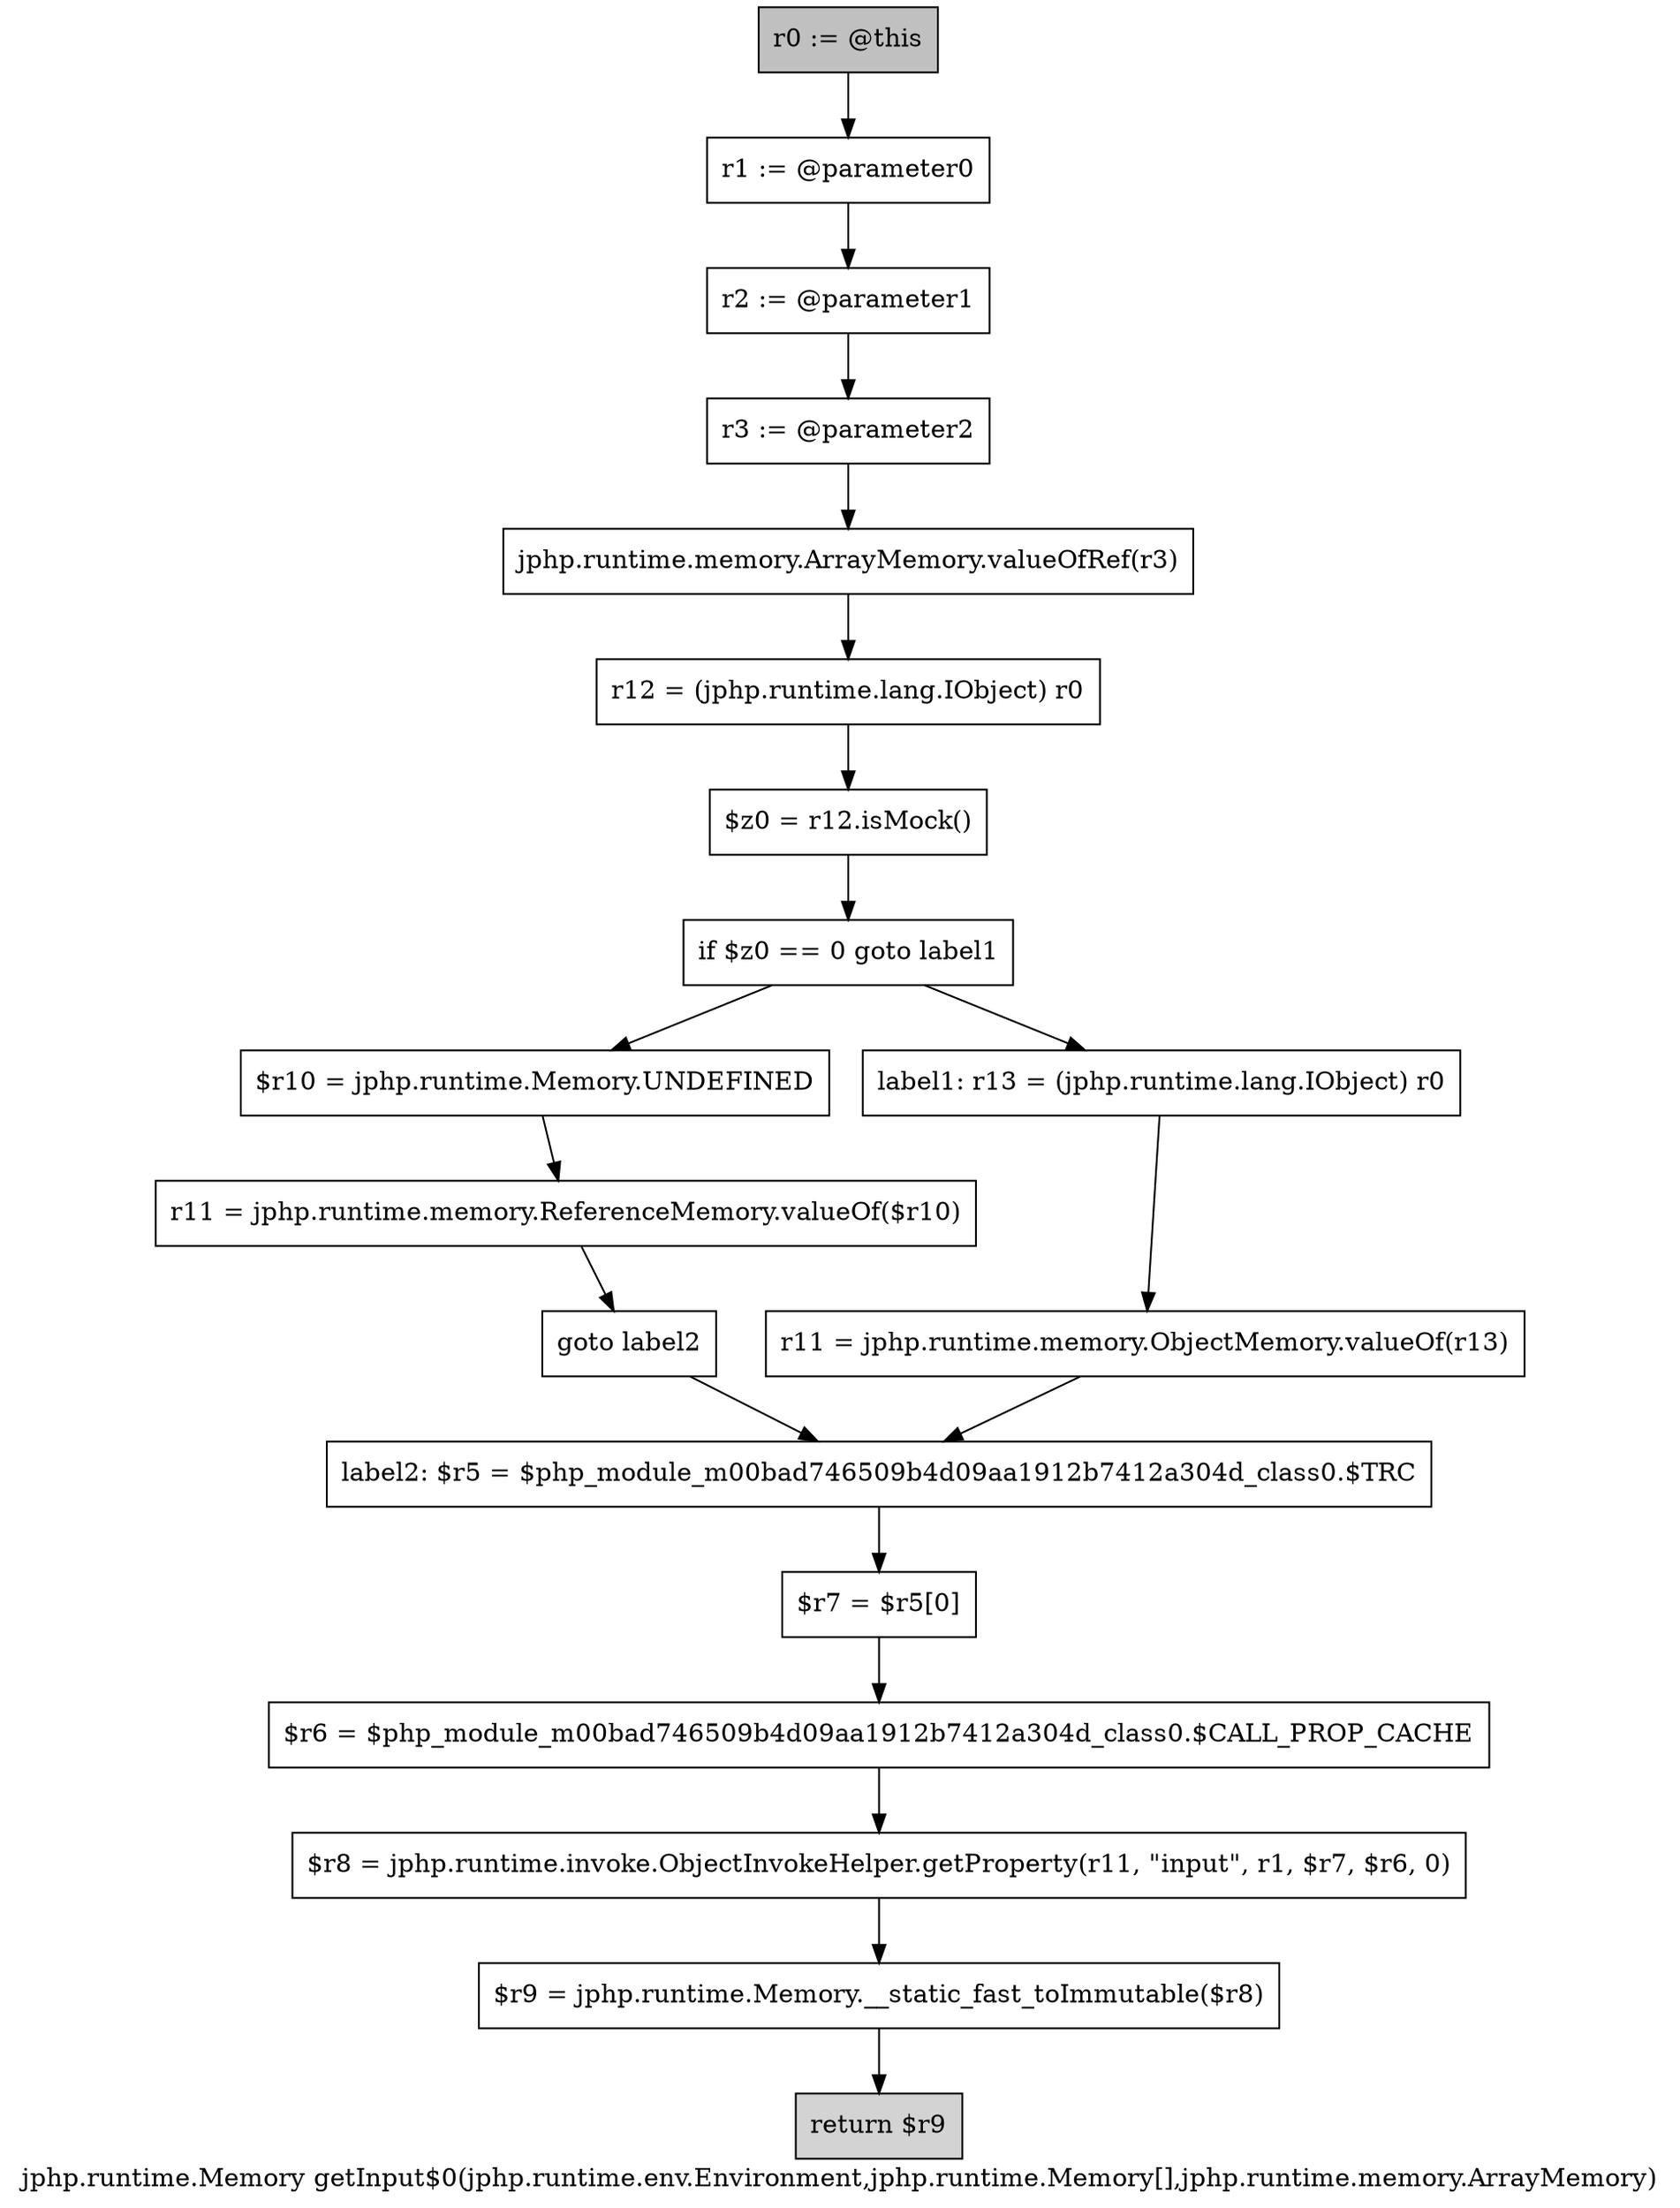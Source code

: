 digraph "jphp.runtime.Memory getInput$0(jphp.runtime.env.Environment,jphp.runtime.Memory[],jphp.runtime.memory.ArrayMemory)" {
    label="jphp.runtime.Memory getInput$0(jphp.runtime.env.Environment,jphp.runtime.Memory[],jphp.runtime.memory.ArrayMemory)";
    node [shape=box];
    "0" [style=filled,fillcolor=gray,label="r0 := @this",];
    "1" [label="r1 := @parameter0",];
    "0"->"1";
    "2" [label="r2 := @parameter1",];
    "1"->"2";
    "3" [label="r3 := @parameter2",];
    "2"->"3";
    "4" [label="jphp.runtime.memory.ArrayMemory.valueOfRef(r3)",];
    "3"->"4";
    "5" [label="r12 = (jphp.runtime.lang.IObject) r0",];
    "4"->"5";
    "6" [label="$z0 = r12.isMock()",];
    "5"->"6";
    "7" [label="if $z0 == 0 goto label1",];
    "6"->"7";
    "8" [label="$r10 = jphp.runtime.Memory.UNDEFINED",];
    "7"->"8";
    "11" [label="label1: r13 = (jphp.runtime.lang.IObject) r0",];
    "7"->"11";
    "9" [label="r11 = jphp.runtime.memory.ReferenceMemory.valueOf($r10)",];
    "8"->"9";
    "10" [label="goto label2",];
    "9"->"10";
    "13" [label="label2: $r5 = $php_module_m00bad746509b4d09aa1912b7412a304d_class0.$TRC",];
    "10"->"13";
    "12" [label="r11 = jphp.runtime.memory.ObjectMemory.valueOf(r13)",];
    "11"->"12";
    "12"->"13";
    "14" [label="$r7 = $r5[0]",];
    "13"->"14";
    "15" [label="$r6 = $php_module_m00bad746509b4d09aa1912b7412a304d_class0.$CALL_PROP_CACHE",];
    "14"->"15";
    "16" [label="$r8 = jphp.runtime.invoke.ObjectInvokeHelper.getProperty(r11, \"input\", r1, $r7, $r6, 0)",];
    "15"->"16";
    "17" [label="$r9 = jphp.runtime.Memory.__static_fast_toImmutable($r8)",];
    "16"->"17";
    "18" [style=filled,fillcolor=lightgray,label="return $r9",];
    "17"->"18";
}

